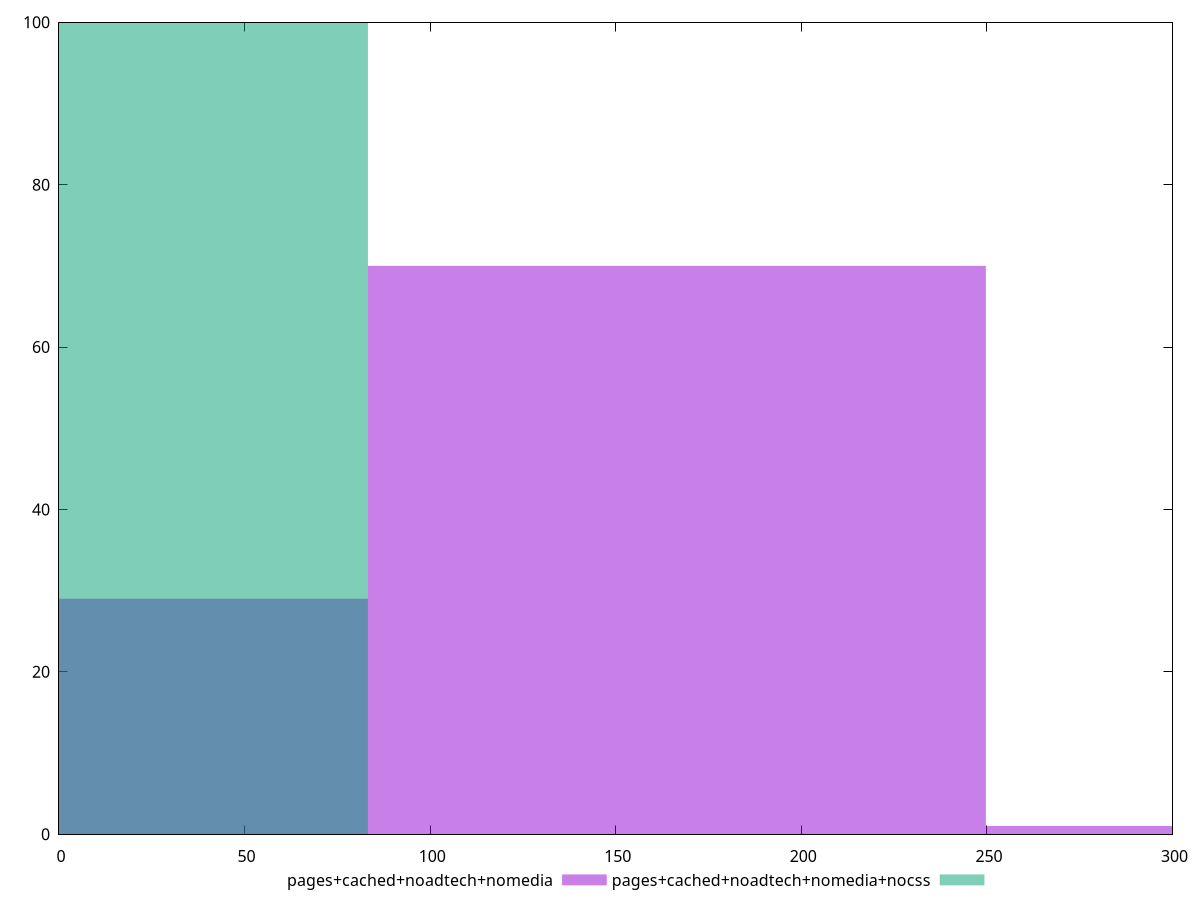 reset

$pagesCachedNoadtechNomedia <<EOF
332.95623542915934 1
166.47811771457967 70
0 29
EOF

$pagesCachedNoadtechNomediaNocss <<EOF
0 100
EOF

set key outside below
set boxwidth 166.47811771457967
set xrange [0:300]
set yrange [0:100]
set trange [0:100]
set style fill transparent solid 0.5 noborder
set terminal svg size 640, 500 enhanced background rgb 'white'
set output "report_00018_2021-02-10T15-25-16.877Z/unused-css-rules/comparison/histogram/3_vs_4.svg"

plot $pagesCachedNoadtechNomedia title "pages+cached+noadtech+nomedia" with boxes, \
     $pagesCachedNoadtechNomediaNocss title "pages+cached+noadtech+nomedia+nocss" with boxes

reset
